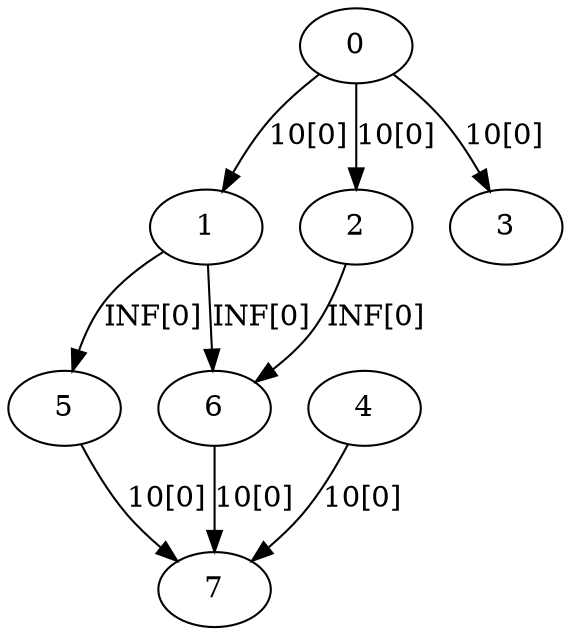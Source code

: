 digraph tree {
  0 -> 1 [label="10[0]"]
  0 -> 2 [label="10[0]"]
  0 -> 3 [label="10[0]"]
  1 -> 5 [label="INF[0]"]
  1 -> 6 [label="INF[0]"]
  2 -> 6 [label="INF[0]"]
  4 -> 7 [label="10[0]"]
  5 -> 7 [label="10[0]"]
  6 -> 7 [label="10[0]"]
}
